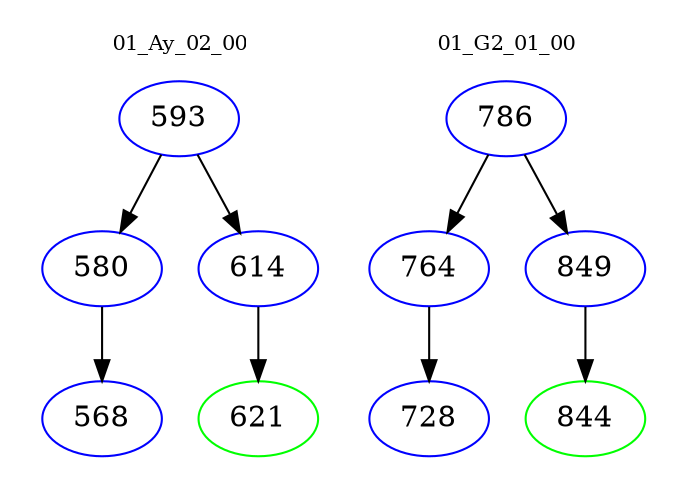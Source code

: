 digraph{
subgraph cluster_0 {
color = white
label = "01_Ay_02_00";
fontsize=10;
T0_593 [label="593", color="blue"]
T0_593 -> T0_580 [color="black"]
T0_580 [label="580", color="blue"]
T0_580 -> T0_568 [color="black"]
T0_568 [label="568", color="blue"]
T0_593 -> T0_614 [color="black"]
T0_614 [label="614", color="blue"]
T0_614 -> T0_621 [color="black"]
T0_621 [label="621", color="green"]
}
subgraph cluster_1 {
color = white
label = "01_G2_01_00";
fontsize=10;
T1_786 [label="786", color="blue"]
T1_786 -> T1_764 [color="black"]
T1_764 [label="764", color="blue"]
T1_764 -> T1_728 [color="black"]
T1_728 [label="728", color="blue"]
T1_786 -> T1_849 [color="black"]
T1_849 [label="849", color="blue"]
T1_849 -> T1_844 [color="black"]
T1_844 [label="844", color="green"]
}
}
